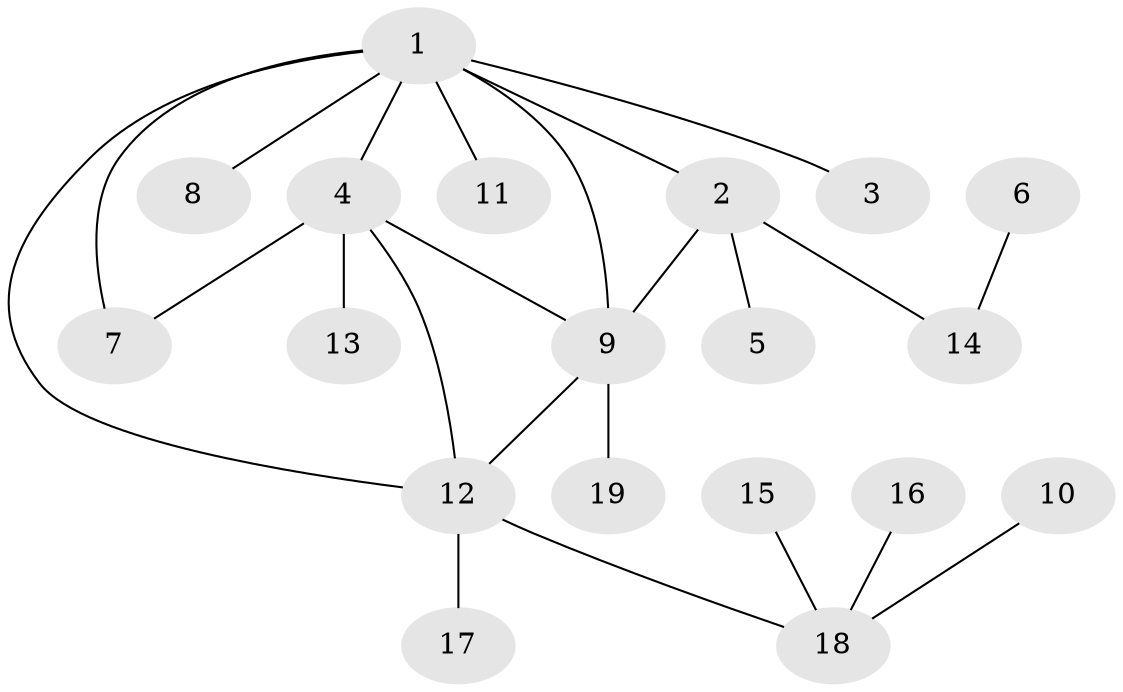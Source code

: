// original degree distribution, {4: 0.0425531914893617, 6: 0.06382978723404255, 8: 0.02127659574468085, 5: 0.06382978723404255, 3: 0.10638297872340426, 7: 0.02127659574468085, 1: 0.44680851063829785, 2: 0.23404255319148937}
// Generated by graph-tools (version 1.1) at 2025/37/03/04/25 23:37:46]
// undirected, 19 vertices, 23 edges
graph export_dot {
  node [color=gray90,style=filled];
  1;
  2;
  3;
  4;
  5;
  6;
  7;
  8;
  9;
  10;
  11;
  12;
  13;
  14;
  15;
  16;
  17;
  18;
  19;
  1 -- 2 [weight=2.0];
  1 -- 3 [weight=1.0];
  1 -- 4 [weight=2.0];
  1 -- 7 [weight=2.0];
  1 -- 8 [weight=2.0];
  1 -- 9 [weight=3.0];
  1 -- 11 [weight=1.0];
  1 -- 12 [weight=1.0];
  2 -- 5 [weight=1.0];
  2 -- 9 [weight=1.0];
  2 -- 14 [weight=1.0];
  4 -- 7 [weight=1.0];
  4 -- 9 [weight=1.0];
  4 -- 12 [weight=1.0];
  4 -- 13 [weight=1.0];
  6 -- 14 [weight=1.0];
  9 -- 12 [weight=1.0];
  9 -- 19 [weight=1.0];
  10 -- 18 [weight=1.0];
  12 -- 17 [weight=1.0];
  12 -- 18 [weight=1.0];
  15 -- 18 [weight=1.0];
  16 -- 18 [weight=1.0];
}
